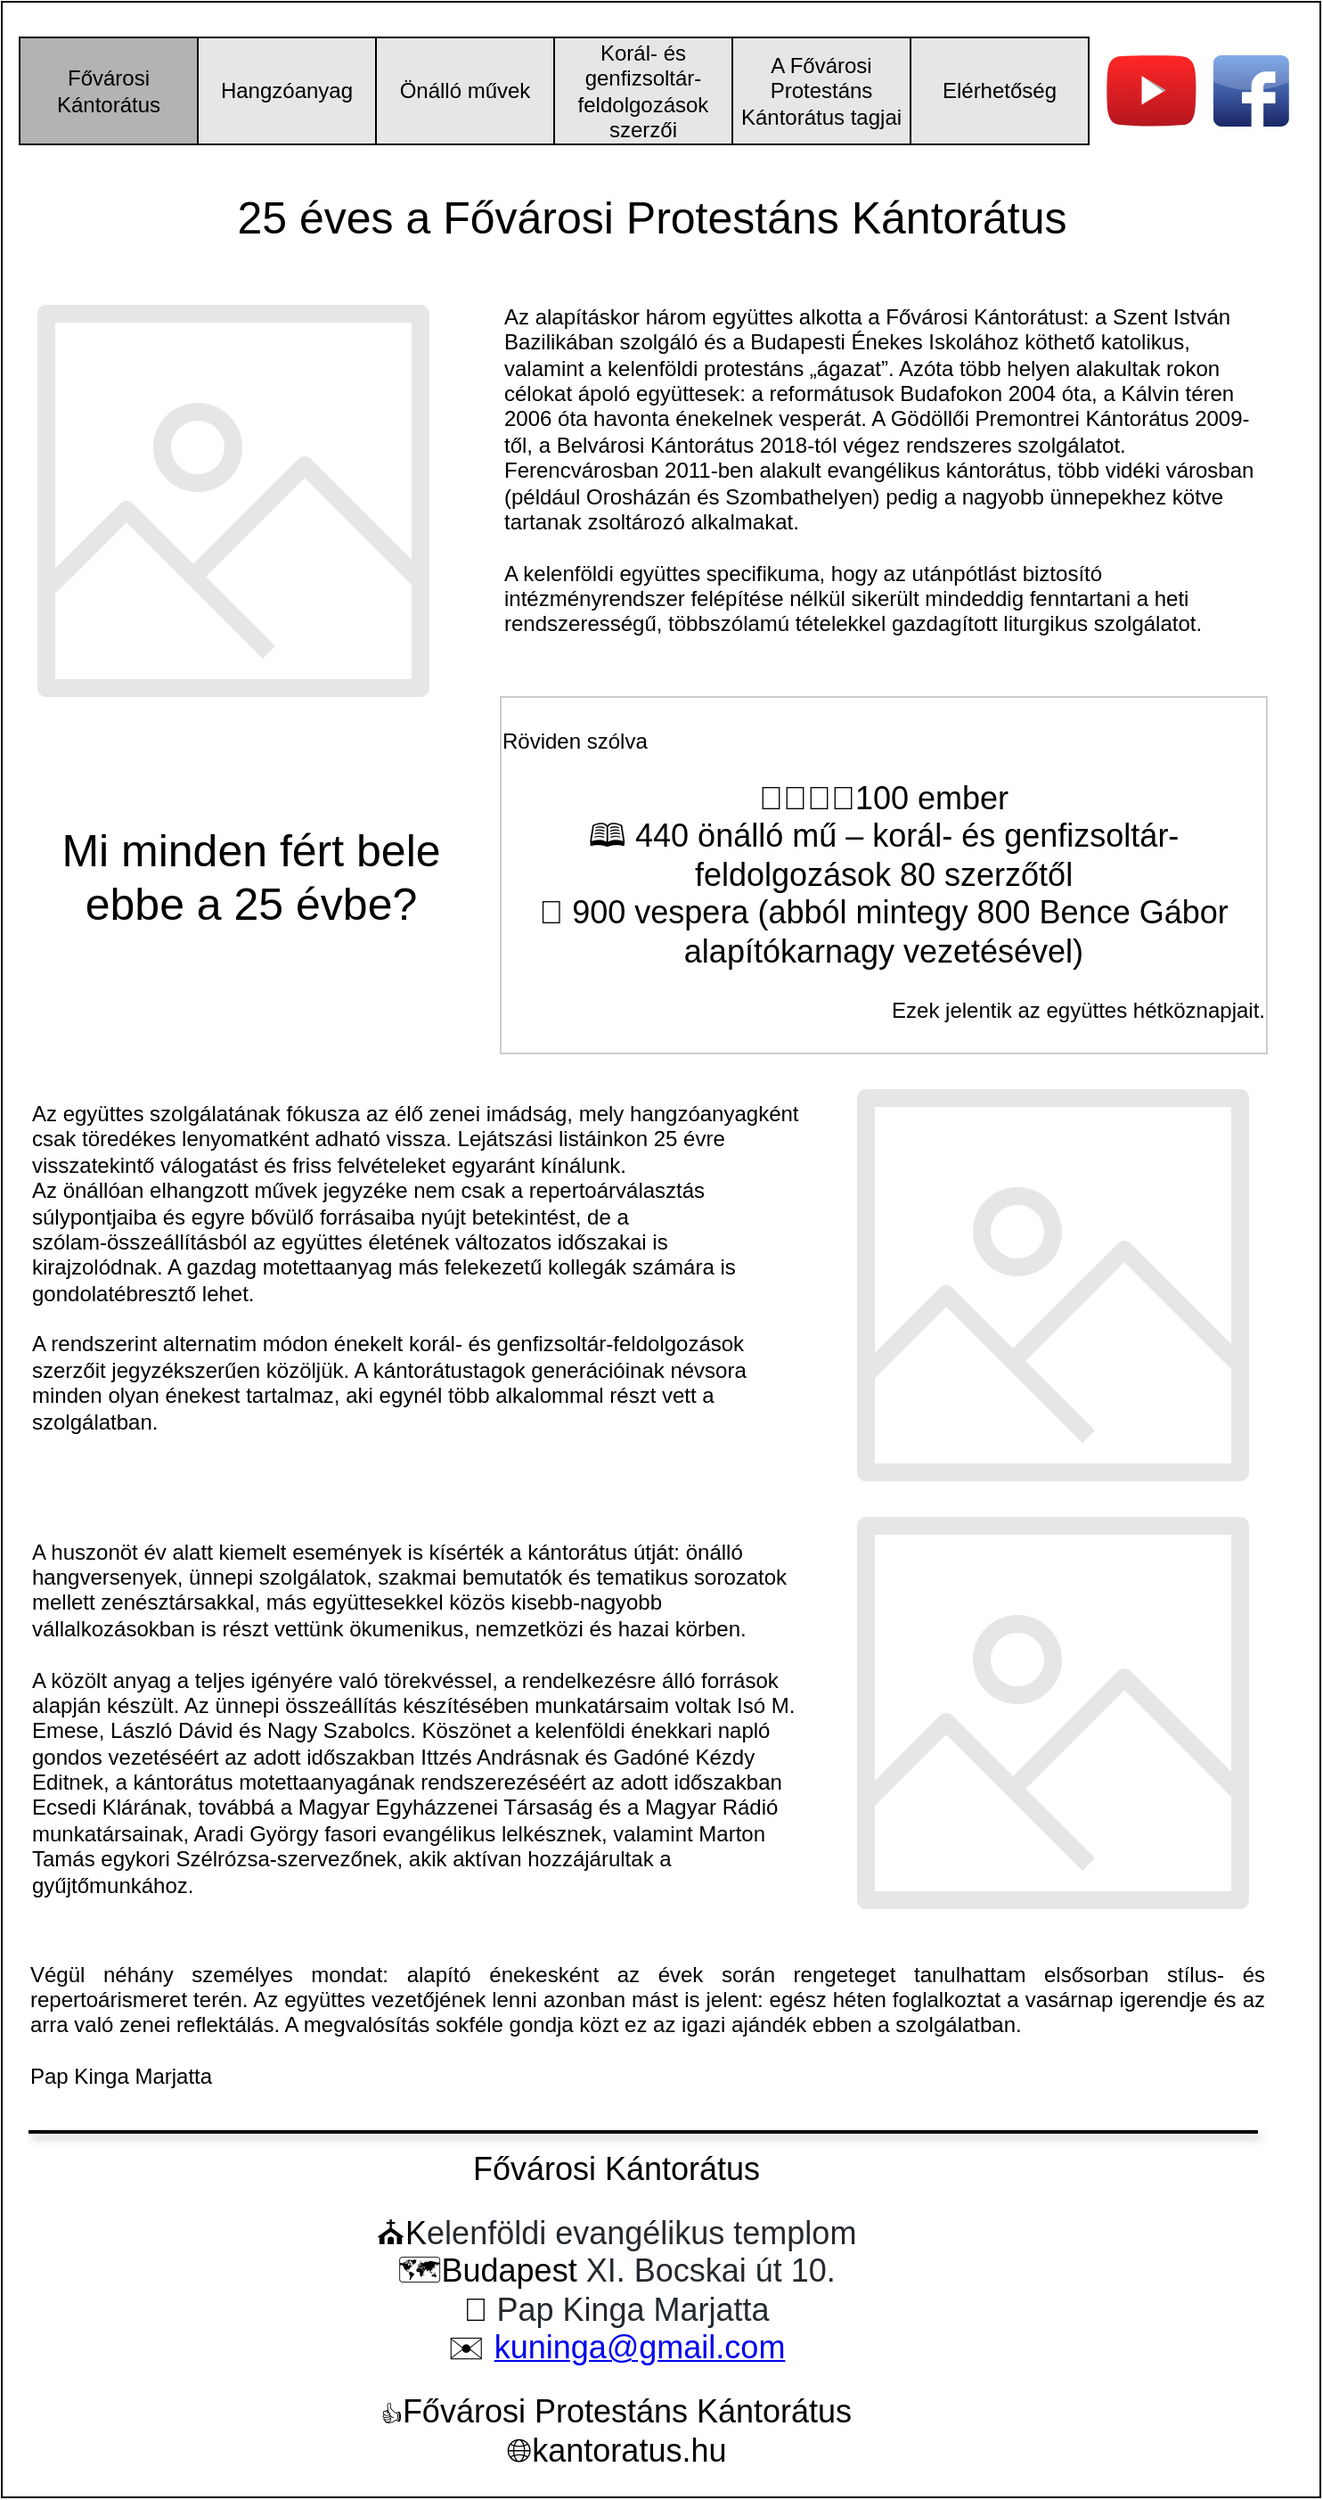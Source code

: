 <mxfile version="14.1.9" type="device" pages="3"><diagram id="WiugcPCAGQU4B9p6u1jb" name="Fooldal"><mxGraphModel dx="1422" dy="794" grid="1" gridSize="10" guides="1" tooltips="1" connect="1" arrows="1" fold="1" page="1" pageScale="1" pageWidth="850" pageHeight="1100" math="0" shadow="0"><root><mxCell id="0"/><mxCell id="1" parent="0"/><mxCell id="Yt6MQ_FlRz6DIcPa3FjS-25" value="" style="rounded=0;whiteSpace=wrap;html=1;fillColor=#FFFFFF;" parent="1" vertex="1"><mxGeometry x="100" y="10" width="740" height="1400" as="geometry"/></mxCell><mxCell id="Yt6MQ_FlRz6DIcPa3FjS-2" value="Fővárosi Kántorátus" style="rounded=0;whiteSpace=wrap;html=1;fillColor=#B3B3B3;" parent="1" vertex="1"><mxGeometry x="110" y="30" width="100" height="60" as="geometry"/></mxCell><mxCell id="Yt6MQ_FlRz6DIcPa3FjS-7" value="" style="dashed=0;outlineConnect=0;html=1;align=center;labelPosition=center;verticalLabelPosition=bottom;verticalAlign=top;shape=mxgraph.webicons.facebook;fillColor=#6294E4;gradientColor=#1A2665" parent="1" vertex="1"><mxGeometry x="780" y="40" width="42.4" height="40" as="geometry"/></mxCell><mxCell id="Yt6MQ_FlRz6DIcPa3FjS-8" value="" style="dashed=0;outlineConnect=0;html=1;align=center;labelPosition=center;verticalLabelPosition=bottom;verticalAlign=top;shape=mxgraph.weblogos.youtube_2;fillColor=#FF2626;gradientColor=#B5171F" parent="1" vertex="1"><mxGeometry x="720" y="40" width="50.4" height="40" as="geometry"/></mxCell><mxCell id="Yt6MQ_FlRz6DIcPa3FjS-9" value="A Fővárosi Protestáns Kántorátus tagjai" style="rounded=0;whiteSpace=wrap;html=1;fillColor=#E6E6E6;" parent="1" vertex="1"><mxGeometry x="510" y="30" width="100" height="60" as="geometry"/></mxCell><mxCell id="Yt6MQ_FlRz6DIcPa3FjS-10" value="Korál- és genfizsoltár-feldolgozások szerzői" style="rounded=0;whiteSpace=wrap;html=1;fillColor=#E6E6E6;" parent="1" vertex="1"><mxGeometry x="410" y="30" width="100" height="60" as="geometry"/></mxCell><mxCell id="Yt6MQ_FlRz6DIcPa3FjS-11" value="Önálló művek" style="rounded=0;whiteSpace=wrap;html=1;fillColor=#E6E6E6;" parent="1" vertex="1"><mxGeometry x="310" y="30" width="100" height="60" as="geometry"/></mxCell><mxCell id="Yt6MQ_FlRz6DIcPa3FjS-12" value="Hangzóanyag" style="rounded=0;whiteSpace=wrap;html=1;fillColor=#E6E6E6;" parent="1" vertex="1"><mxGeometry x="210" y="30" width="100" height="60" as="geometry"/></mxCell><mxCell id="Yt6MQ_FlRz6DIcPa3FjS-13" value="Elérhetőség" style="rounded=0;whiteSpace=wrap;html=1;fillColor=#E6E6E6;" parent="1" vertex="1"><mxGeometry x="610" y="30" width="100" height="60" as="geometry"/></mxCell><mxCell id="Yt6MQ_FlRz6DIcPa3FjS-16" value="" style="outlineConnect=0;fontColor=#232F3E;gradientColor=none;fillColor=#E6E6E6;strokeColor=none;dashed=0;verticalLabelPosition=bottom;verticalAlign=top;align=center;html=1;fontSize=12;fontStyle=0;aspect=fixed;pointerEvents=1;shape=mxgraph.aws4.container_registry_image;" parent="1" vertex="1"><mxGeometry x="120" y="180" width="220" height="220" as="geometry"/></mxCell><mxCell id="Yt6MQ_FlRz6DIcPa3FjS-18" value="&lt;div&gt;&lt;span&gt;Az alapításkor három együttes alkotta a Fővárosi Kántorátust: a Szent István Bazilikában szolgáló és a Budapesti Énekes Iskolához köthető katolikus, valamint a kelenföldi protestáns „ágazat”. Azóta több helyen alakultak rokon célokat ápoló együttesek: a reformátusok Budafokon 2004 óta, a Kálvin téren 2006 óta havonta énekelnek vesperát. A Gödöllői Premontrei Kántorátus 2009-től, a Belvárosi Kántorátus 2018-tól végez rendszeres szolgálatot. Ferencvárosban 2011-ben alakult evangélikus kántorátus, több vidéki városban (például Orosházán és Szombathelyen) pedig a nagyobb ünnepekhez kötve tartanak zsoltározó alkalmakat.&lt;/span&gt;&lt;br&gt;&lt;/div&gt;&lt;div&gt;&lt;span&gt;&lt;br&gt;&lt;/span&gt;&lt;/div&gt;&lt;div&gt;A kelenföldi együttes specifikuma, hogy az utánpótlást biztosító intézményrendszer felépítése nélkül sikerült mindeddig fenntartani a heti rendszerességű, többszólamú tételekkel gazdagított liturgikus szolgálatot.&lt;/div&gt;&lt;div&gt;&lt;br&gt;&lt;/div&gt;" style="rounded=0;whiteSpace=wrap;html=1;fillColor=#FFFFFF;align=left;strokeColor=none;" parent="1" vertex="1"><mxGeometry x="380" y="170" width="430" height="220" as="geometry"/></mxCell><mxCell id="Yt6MQ_FlRz6DIcPa3FjS-21" value="&lt;span&gt;&lt;font style=&quot;font-size: 25px&quot;&gt;25 éves a Fővárosi Protestáns Kántorátus&lt;/font&gt;&lt;/span&gt;" style="rounded=0;whiteSpace=wrap;html=1;dashed=1;dashPattern=1 1;strokeColor=none;" parent="1" vertex="1"><mxGeometry x="120" y="100" width="690" height="60" as="geometry"/></mxCell><mxCell id="Yt6MQ_FlRz6DIcPa3FjS-31" value="&lt;font&gt;&lt;span style=&quot;font-size: 18px&quot;&gt;Fővárosi Kántorátus&lt;/span&gt;&lt;br&gt;&lt;br&gt;&lt;font&gt;&lt;span style=&quot;font-size: 18px&quot;&gt;⛪K&lt;/span&gt;&lt;span style=&quot;font-size: 18px ; color: rgb(36 , 41 , 46) ; background-color: rgb(255 , 255 , 255)&quot;&gt;elenföldi evangélikus templom&lt;br&gt;&lt;/span&gt;&lt;span style=&quot;font-size: 18px&quot;&gt;🗺️Budapest&amp;nbsp;&lt;/span&gt;&lt;span style=&quot;font-size: 18px ; color: rgb(36 , 41 , 46) ; background-color: rgb(255 , 255 , 255)&quot;&gt;XI. Bocskai út 10.&lt;br&gt;&lt;/span&gt;&lt;span style=&quot;font-size: 18px&quot;&gt;🙍&amp;nbsp;&lt;/span&gt;&lt;span style=&quot;font-size: 18px ; color: rgb(36 , 41 , 46) ; background-color: rgb(255 , 255 , 255)&quot;&gt;Pap Kinga Marjatta&lt;/span&gt;&lt;br&gt;&lt;span style=&quot;font-size: 18px&quot;&gt;✉️&amp;nbsp;&lt;/span&gt;&lt;a href=&quot;mailto:kuninga@gmail.com&quot; style=&quot;font-size: 18px ; box-sizing: border-box ; background-color: rgb(255 , 255 , 255)&quot;&gt;kuninga@gmail.com&lt;/a&gt;&lt;br&gt;&lt;br&gt;👍&lt;font style=&quot;font-size: 18px&quot;&gt;Fővárosi Protestáns Kántorátus&lt;/font&gt;&lt;br&gt;&lt;span style=&quot;font-size: 18px&quot;&gt;🌐kantoratus.hu&lt;/span&gt;&lt;/font&gt;&lt;/font&gt;" style="text;html=1;strokeColor=none;fillColor=none;align=center;verticalAlign=middle;whiteSpace=wrap;rounded=0;" parent="1" vertex="1"><mxGeometry x="280" y="1210" width="330" height="190" as="geometry"/></mxCell><mxCell id="Omi3jrO5XiWUsiOvRxjc-2" value="" style="line;strokeWidth=2;html=1;shadow=1;fillColor=#FFFFFF;align=center;" parent="1" vertex="1"><mxGeometry x="115" y="1200" width="690" height="10" as="geometry"/></mxCell><mxCell id="yy8pKaHo460E3qseYfNu-2" value="&lt;div&gt;&lt;span&gt;A huszonöt év alatt kiemelt események is kísérték a kántorátus útját: önálló hangversenyek, ünnepi szolgálatok, szakmai bemutatók és tematikus sorozatok mellett zenésztársakkal, más együttesekkel közös kisebb-nagyobb vállalkozásokban is részt vettünk ökumenikus, nemzetközi és hazai körben.&lt;/span&gt;&lt;br&gt;&lt;/div&gt;&lt;div&gt;&lt;br&gt;&lt;/div&gt;&lt;div&gt;A közölt anyag a teljes igényére való törekvéssel, a rendelkezésre álló források alapján készült. Az ünnepi összeállítás készítésében munkatársaim voltak Isó M. Emese, László Dávid és Nagy Szabolcs. Köszönet a kelenföldi énekkari napló gondos vezetéséért az adott időszakban Ittzés Andrásnak és Gadóné Kézdy Editnek, a kántorátus motettaanyagának rendszerezéséért az adott időszakban Ecsedi Klárának, továbbá a Magyar Egyházzenei Társaság és a Magyar Rádió munkatársainak, Aradi György fasori evangélikus lelkésznek, valamint Marton Tamás egykori Szélrózsa-szervezőnek, akik aktívan hozzájárultak a gyűjtőmunkához.&lt;/div&gt;&lt;div&gt;&lt;br&gt;&lt;/div&gt;" style="rounded=0;whiteSpace=wrap;html=1;fillColor=#FFFFFF;strokeColor=none;align=left;" vertex="1" parent="1"><mxGeometry x="115" y="860" width="435" height="240" as="geometry"/></mxCell><mxCell id="yy8pKaHo460E3qseYfNu-4" value="&lt;div&gt;&lt;br&gt;&lt;/div&gt;&lt;div style=&quot;text-align: left&quot;&gt;&lt;span&gt;Röviden szólva&lt;/span&gt;&lt;/div&gt;&lt;div&gt;&lt;br&gt;&lt;/div&gt;&lt;div style=&quot;font-size: 18px&quot;&gt;&lt;span style=&quot;font-size: 18px&quot;&gt;👩‍👩‍👦‍👦&lt;/span&gt;&lt;font style=&quot;font-size: 18px&quot;&gt;1&lt;/font&gt;&lt;font style=&quot;font-size: 18px&quot;&gt;00 ember&lt;/font&gt;&lt;/div&gt;&lt;div style=&quot;font-size: 18px&quot;&gt;&lt;font style=&quot;font-size: 18px&quot;&gt;🕮 440 önálló mű – korál- és genfizsoltár-feldolgozások 80 szerzőtől&lt;/font&gt;&lt;/div&gt;&lt;div style=&quot;font-size: 18px&quot;&gt;&lt;font style=&quot;font-size: 18px&quot;&gt;🌙 900 vespera (abból mintegy 800 Bence Gábor alapítókarnagy vezetésével)&lt;/font&gt;&lt;/div&gt;&lt;div&gt;&lt;br&gt;&lt;/div&gt;&lt;div style=&quot;text-align: right&quot;&gt;Ezek jelentik az együttes hétköznapjait.&lt;/div&gt;&lt;div&gt;&lt;br&gt;&lt;/div&gt;" style="rounded=0;whiteSpace=wrap;html=1;fillColor=#FFFFFF;align=center;strokeColor=#CCCCCC;" vertex="1" parent="1"><mxGeometry x="380" y="400" width="430" height="200" as="geometry"/></mxCell><mxCell id="yy8pKaHo460E3qseYfNu-5" value="&lt;div&gt;&lt;span&gt;Az együttes szolgálatának fókusza az élő zenei imádság, mely hangzóanyagként csak töredékes lenyomatként adható vissza. Lejátszási listáinkon 25 évre visszatekintő válogatást és friss felvételeket egyaránt kínálunk.&lt;/span&gt;&lt;br&gt;&lt;/div&gt;&lt;div&gt;Az önállóan elhangzott művek jegyzéke nem csak a repertoárválasztás súlypontjaiba és egyre bővülő forrásaiba nyújt betekintést, de a szólam-összeállításból az együttes életének változatos időszakai is kirajzolódnak. A gazdag motettaanyag más felekezetű kollegák számára is gondolatébresztő lehet.&lt;/div&gt;&lt;div&gt;&lt;br&gt;&lt;/div&gt;&lt;div&gt;A rendszerint alternatim módon énekelt korál- és genfizsoltár-feldolgozások szerzőit jegyzékszerűen közöljük. A kántorátustagok generációinak névsora minden olyan énekest tartalmaz, aki egynél több alkalommal részt vett a szolgálatban.&lt;/div&gt;" style="rounded=0;whiteSpace=wrap;html=1;fillColor=#FFFFFF;align=left;strokeColor=none;" vertex="1" parent="1"><mxGeometry x="115" y="620" width="435" height="200" as="geometry"/></mxCell><mxCell id="yy8pKaHo460E3qseYfNu-8" value="&lt;div style=&quot;text-align: justify&quot;&gt;&lt;br&gt;&lt;/div&gt;&lt;div&gt;&lt;div style=&quot;text-align: justify&quot;&gt;Végül néhány személyes mondat: alapító énekesként az évek során rengeteget tanulhattam elsősorban stílus- és repertoárismeret terén. Az együttes vezetőjének lenni azonban mást is jelent: egész héten foglalkoztat a vasárnap igerendje és az arra való zenei reflektálás. A megvalósítás sokféle gondja közt ez az igazi ajándék ebben a szolgálatban.&lt;/div&gt;&lt;div style=&quot;text-align: justify&quot;&gt;&lt;br&gt;&lt;/div&gt;&lt;div style=&quot;text-align: justify&quot;&gt;Pap Kinga Marjatta&lt;/div&gt;&lt;/div&gt;&lt;div style=&quot;text-align: justify&quot;&gt; &lt;br&gt;&lt;/div&gt;" style="rounded=0;whiteSpace=wrap;html=1;fillColor=#FFFFFF;strokeColor=none;" vertex="1" parent="1"><mxGeometry x="115" y="1100" width="695" height="90" as="geometry"/></mxCell><mxCell id="yy8pKaHo460E3qseYfNu-10" value="&lt;font style=&quot;font-size: 25px&quot;&gt;Mi minden fért bele ebbe a 25 évbe?&lt;/font&gt;" style="rounded=0;whiteSpace=wrap;html=1;fillColor=#FFFFFF;strokeColor=none;" vertex="1" parent="1"><mxGeometry x="120" y="400" width="240" height="200" as="geometry"/></mxCell><mxCell id="yy8pKaHo460E3qseYfNu-11" value="" style="outlineConnect=0;fontColor=#232F3E;gradientColor=none;fillColor=#E6E6E6;strokeColor=none;dashed=0;verticalLabelPosition=bottom;verticalAlign=top;align=center;html=1;fontSize=12;fontStyle=0;aspect=fixed;pointerEvents=1;shape=mxgraph.aws4.container_registry_image;" vertex="1" parent="1"><mxGeometry x="580" y="620" width="220" height="220" as="geometry"/></mxCell><mxCell id="yy8pKaHo460E3qseYfNu-12" value="" style="outlineConnect=0;fontColor=#232F3E;gradientColor=none;fillColor=#E6E6E6;strokeColor=none;dashed=0;verticalLabelPosition=bottom;verticalAlign=top;align=center;html=1;fontSize=12;fontStyle=0;aspect=fixed;pointerEvents=1;shape=mxgraph.aws4.container_registry_image;" vertex="1" parent="1"><mxGeometry x="580" y="860" width="220" height="220" as="geometry"/></mxCell></root></mxGraphModel></diagram><diagram id="fq6uY7CXrZwvVFXVOMCz" name="Hangzoanyag"><mxGraphModel dx="1422" dy="794" grid="1" gridSize="10" guides="1" tooltips="1" connect="1" arrows="1" fold="1" page="1" pageScale="1" pageWidth="850" pageHeight="1100" math="0" shadow="0"><root><mxCell id="xvEvwI_ULMfjJTBwGBH6-0"/><mxCell id="xvEvwI_ULMfjJTBwGBH6-1" parent="xvEvwI_ULMfjJTBwGBH6-0"/><mxCell id="cy-GrBejx8QTwm3ZYUlm-16" value="" style="rounded=0;whiteSpace=wrap;html=1;fillColor=#FFFFFF;align=left;" parent="xvEvwI_ULMfjJTBwGBH6-1" vertex="1"><mxGeometry x="100" y="10" width="740" height="1150" as="geometry"/></mxCell><mxCell id="PRYFO8o4MXXcisKHHb4y-0" value="Fővárosi Kántorátus" style="rounded=0;whiteSpace=wrap;html=1;fillColor=#E6E6E6;align=center;" parent="xvEvwI_ULMfjJTBwGBH6-1" vertex="1"><mxGeometry x="110" y="30" width="100" height="60" as="geometry"/></mxCell><mxCell id="PRYFO8o4MXXcisKHHb4y-6" value="Hangzóanyag" style="rounded=0;whiteSpace=wrap;html=1;fillColor=#B3B3B3;align=center;" parent="xvEvwI_ULMfjJTBwGBH6-1" vertex="1"><mxGeometry x="210" y="30" width="100" height="60" as="geometry"/></mxCell><mxCell id="cy-GrBejx8QTwm3ZYUlm-18" value="" style="dashed=0;outlineConnect=0;html=1;align=left;labelPosition=center;verticalLabelPosition=bottom;verticalAlign=top;shape=mxgraph.webicons.facebook;fillColor=#6294E4;gradientColor=#1A2665" parent="xvEvwI_ULMfjJTBwGBH6-1" vertex="1"><mxGeometry x="780" y="40" width="42.4" height="40" as="geometry"/></mxCell><mxCell id="cy-GrBejx8QTwm3ZYUlm-19" value="" style="dashed=0;outlineConnect=0;html=1;align=left;labelPosition=center;verticalLabelPosition=bottom;verticalAlign=top;shape=mxgraph.weblogos.youtube_2;fillColor=#FF2626;gradientColor=#B5171F" parent="xvEvwI_ULMfjJTBwGBH6-1" vertex="1"><mxGeometry x="720" y="40" width="50.4" height="40" as="geometry"/></mxCell><mxCell id="cy-GrBejx8QTwm3ZYUlm-20" value="A Fővárosi Protestáns Kántorátus tagjai" style="rounded=0;whiteSpace=wrap;html=1;fillColor=#E6E6E6;align=center;" parent="xvEvwI_ULMfjJTBwGBH6-1" vertex="1"><mxGeometry x="510" y="30" width="100" height="60" as="geometry"/></mxCell><mxCell id="cy-GrBejx8QTwm3ZYUlm-21" value="Korál- és genfizsoltár-feldolgozások szerzői" style="rounded=0;whiteSpace=wrap;html=1;fillColor=#E6E6E6;align=center;" parent="xvEvwI_ULMfjJTBwGBH6-1" vertex="1"><mxGeometry x="410" y="30" width="100" height="60" as="geometry"/></mxCell><mxCell id="cy-GrBejx8QTwm3ZYUlm-22" value="Önálló művek" style="rounded=0;whiteSpace=wrap;html=1;fillColor=#E6E6E6;align=center;" parent="xvEvwI_ULMfjJTBwGBH6-1" vertex="1"><mxGeometry x="310" y="30" width="100" height="60" as="geometry"/></mxCell><mxCell id="cy-GrBejx8QTwm3ZYUlm-24" value="Elérhetőség" style="rounded=0;whiteSpace=wrap;html=1;fillColor=#E6E6E6;align=center;" parent="xvEvwI_ULMfjJTBwGBH6-1" vertex="1"><mxGeometry x="610" y="30" width="100" height="60" as="geometry"/></mxCell><mxCell id="cy-GrBejx8QTwm3ZYUlm-28" value="&lt;span style=&quot;color: rgb(36 , 41 , 46) ; background-color: rgb(255 , 255 , 255)&quot;&gt;&lt;font style=&quot;font-size: 25px&quot;&gt;A 25 év során elhangzott zenei anyag szerény lenyomataként két lejátszási listát ajánlunk figyelmükbe.&lt;/font&gt;&lt;/span&gt;" style="rounded=0;whiteSpace=wrap;html=1;fillColor=#FFFFFF;align=center;" parent="xvEvwI_ULMfjJTBwGBH6-1" vertex="1"><mxGeometry x="110" y="100" width="710" height="80" as="geometry"/></mxCell><mxCell id="cy-GrBejx8QTwm3ZYUlm-31" value="&lt;font&gt;&lt;span style=&quot;font-size: 18px&quot;&gt;Fővárosi Kántorátus&lt;/span&gt;&lt;br&gt;&lt;br&gt;&lt;font&gt;&lt;span style=&quot;font-size: 18px&quot;&gt;⛪K&lt;/span&gt;&lt;span style=&quot;font-size: 18px ; color: rgb(36 , 41 , 46) ; background-color: rgb(255 , 255 , 255)&quot;&gt;elenföldi evangélikus templom&lt;br&gt;&lt;/span&gt;&lt;span style=&quot;font-size: 18px&quot;&gt;🗺️Budapest&amp;nbsp;&lt;/span&gt;&lt;span style=&quot;font-size: 18px ; color: rgb(36 , 41 , 46) ; background-color: rgb(255 , 255 , 255)&quot;&gt;XI. Bocskai út 10.&lt;br&gt;&lt;/span&gt;&lt;span style=&quot;font-size: 18px&quot;&gt;🙍&amp;nbsp;&lt;/span&gt;&lt;span style=&quot;font-size: 18px ; color: rgb(36 , 41 , 46) ; background-color: rgb(255 , 255 , 255)&quot;&gt;Pap Kinga Marjatta&lt;/span&gt;&lt;br&gt;&lt;span style=&quot;font-size: 18px&quot;&gt;✉️&amp;nbsp;&lt;/span&gt;&lt;a href=&quot;mailto:kuninga@gmail.com&quot; style=&quot;font-size: 18px ; box-sizing: border-box ; background-color: rgb(255 , 255 , 255)&quot;&gt;kuninga@gmail.com&lt;/a&gt;&lt;br&gt;&lt;br&gt;👍&lt;font style=&quot;font-size: 18px&quot;&gt;Fővárosi Protestáns Kántorátus&lt;/font&gt;&lt;br&gt;&lt;span style=&quot;font-size: 18px&quot;&gt;🌐kantoratus.hu&lt;/span&gt;&lt;/font&gt;&lt;/font&gt;" style="text;html=1;strokeColor=none;fillColor=none;align=center;verticalAlign=middle;whiteSpace=wrap;rounded=0;" parent="xvEvwI_ULMfjJTBwGBH6-1" vertex="1"><mxGeometry x="295" y="960" width="330" height="190" as="geometry"/></mxCell><mxCell id="V-OyheDHdK1fLnuLbo9a-1" value="" style="shape=image;html=1;verticalAlign=top;verticalLabelPosition=bottom;labelBackgroundColor=#ffffff;imageAspect=0;aspect=fixed;image=https://cdn0.iconfinder.com/data/icons/social-flat-rounded-rects/512/youtube_v2-128.png;shadow=1;fillColor=#E6E6E6;align=center;" parent="xvEvwI_ULMfjJTBwGBH6-1" vertex="1"><mxGeometry x="125" y="200" width="220" height="220" as="geometry"/></mxCell><mxCell id="V-OyheDHdK1fLnuLbo9a-3" value="" style="shape=image;html=1;verticalAlign=top;verticalLabelPosition=bottom;labelBackgroundColor=#ffffff;imageAspect=0;aspect=fixed;image=https://cdn0.iconfinder.com/data/icons/social-flat-rounded-rects/512/youtube_v2-128.png;shadow=1;fillColor=#E6E6E6;align=center;" parent="xvEvwI_ULMfjJTBwGBH6-1" vertex="1"><mxGeometry x="125" y="450" width="220" height="220" as="geometry"/></mxCell><mxCell id="V-OyheDHdK1fLnuLbo9a-4" value="&lt;div&gt;&lt;font size=&quot;1&quot;&gt;&lt;b style=&quot;font-size: 18px&quot;&gt;Kántorátus nőikar 2020&amp;nbsp;&lt;/b&gt;&lt;/font&gt;&lt;/div&gt;" style="rounded=0;whiteSpace=wrap;html=1;shadow=1;fillColor=#FFFFFF;align=left;verticalAlign=bottom;" parent="xvEvwI_ULMfjJTBwGBH6-1" vertex="1"><mxGeometry x="365" y="455" width="460" height="80" as="geometry"/></mxCell><mxCell id="V-OyheDHdK1fLnuLbo9a-5" value="&lt;span&gt;A Mendelssohntól időben előrehaladva kortárs észt, finn, japán feldolgozásokat valamint magyar szerzőket felvonultató tételsor az advent–karácsony–vízkereszti ünnepkör anyagából válogat. A felvétel 2020. november 14-én készült.&lt;/span&gt;" style="rounded=0;whiteSpace=wrap;html=1;shadow=1;fillColor=#FFFFFF;align=center;" parent="xvEvwI_ULMfjJTBwGBH6-1" vertex="1"><mxGeometry x="365" y="535" width="460" height="130" as="geometry"/></mxCell><mxCell id="V-OyheDHdK1fLnuLbo9a-6" value="&lt;div&gt;&lt;font size=&quot;1&quot;&gt;&lt;b style=&quot;font-size: 18px&quot;&gt;Kántorátus25&lt;/b&gt;&lt;/font&gt;&lt;/div&gt;" style="rounded=0;whiteSpace=wrap;html=1;shadow=1;fillColor=#FFFFFF;align=left;verticalAlign=bottom;" parent="xvEvwI_ULMfjJTBwGBH6-1" vertex="1"><mxGeometry x="365" y="205" width="460" height="80" as="geometry"/></mxCell><mxCell id="V-OyheDHdK1fLnuLbo9a-7" value="Az 1996-tól 2020-ig ívelő válogatásban található teljes vespera éppúgy, mint magyarázatos koncert, ősbemutató vagy kalózfelvétel. A zenei felvételek sorát néhány korabeli interjú teszi változatossá. A felvételek nem hangnemi vagy egyházi év szerinti logikai sorban, hanem időrendben követik egymást. A különböző archív forrásokból származó felvételek technikai adottságai eltérőek." style="rounded=0;whiteSpace=wrap;html=1;shadow=1;fillColor=#FFFFFF;align=center;" parent="xvEvwI_ULMfjJTBwGBH6-1" vertex="1"><mxGeometry x="365" y="285" width="460" height="130" as="geometry"/></mxCell><mxCell id="AmcCNPYU6cNJn6D0_9ff-0" value="" style="line;strokeWidth=2;html=1;shadow=1;fillColor=#FFFFFF;align=center;fontColor=#CCCCCC;" parent="xvEvwI_ULMfjJTBwGBH6-1" vertex="1"><mxGeometry x="130" y="940" width="690" height="10" as="geometry"/></mxCell></root></mxGraphModel></diagram><diagram id="NUcKAeqzGbtlQfM7VKnQ" name="Onallo muvek"><mxGraphModel dx="1422" dy="794" grid="1" gridSize="10" guides="1" tooltips="1" connect="1" arrows="1" fold="1" page="1" pageScale="1" pageWidth="850" pageHeight="1100" math="0" shadow="0"><root><mxCell id="mico2dsvfFmaivxOmozw-0"/><mxCell id="mico2dsvfFmaivxOmozw-1" parent="mico2dsvfFmaivxOmozw-0"/><mxCell id="1JzB-43nDpmXsal5jXIO-0" value="" style="rounded=0;whiteSpace=wrap;html=1;fillColor=#FFFFFF;align=left;" vertex="1" parent="mico2dsvfFmaivxOmozw-1"><mxGeometry x="100" y="20" width="740" height="1700" as="geometry"/></mxCell><mxCell id="KvXeGtoYt-WMLtcWcuy2-0" value="Fővárosi Kántorátus" style="rounded=0;whiteSpace=wrap;html=1;fillColor=#E6E6E6;align=center;" vertex="1" parent="mico2dsvfFmaivxOmozw-1"><mxGeometry x="110" y="40" width="100" height="60" as="geometry"/></mxCell><mxCell id="KvXeGtoYt-WMLtcWcuy2-1" value="Hangzóanyag" style="rounded=0;whiteSpace=wrap;html=1;align=center;fillColor=#E6E6E6;" vertex="1" parent="mico2dsvfFmaivxOmozw-1"><mxGeometry x="210" y="40" width="100" height="60" as="geometry"/></mxCell><mxCell id="KvXeGtoYt-WMLtcWcuy2-2" value="" style="dashed=0;outlineConnect=0;html=1;align=left;labelPosition=center;verticalLabelPosition=bottom;verticalAlign=top;shape=mxgraph.webicons.facebook;fillColor=#6294E4;gradientColor=#1A2665" vertex="1" parent="mico2dsvfFmaivxOmozw-1"><mxGeometry x="780" y="50" width="42.4" height="40" as="geometry"/></mxCell><mxCell id="KvXeGtoYt-WMLtcWcuy2-3" value="" style="dashed=0;outlineConnect=0;html=1;align=left;labelPosition=center;verticalLabelPosition=bottom;verticalAlign=top;shape=mxgraph.weblogos.youtube_2;fillColor=#FF2626;gradientColor=#B5171F" vertex="1" parent="mico2dsvfFmaivxOmozw-1"><mxGeometry x="720" y="50" width="50.4" height="40" as="geometry"/></mxCell><mxCell id="KvXeGtoYt-WMLtcWcuy2-4" value="A Fővárosi Protestáns Kántorátus tagjai" style="rounded=0;whiteSpace=wrap;html=1;fillColor=#E6E6E6;align=center;" vertex="1" parent="mico2dsvfFmaivxOmozw-1"><mxGeometry x="510" y="40" width="100" height="60" as="geometry"/></mxCell><mxCell id="KvXeGtoYt-WMLtcWcuy2-5" value="Korál- és genfizsoltár-feldolgozások szerzői" style="rounded=0;whiteSpace=wrap;html=1;fillColor=#E6E6E6;align=center;" vertex="1" parent="mico2dsvfFmaivxOmozw-1"><mxGeometry x="410" y="40" width="100" height="60" as="geometry"/></mxCell><mxCell id="KvXeGtoYt-WMLtcWcuy2-6" value="Önálló művek" style="rounded=0;whiteSpace=wrap;html=1;align=center;fillColor=#B3B3B3;" vertex="1" parent="mico2dsvfFmaivxOmozw-1"><mxGeometry x="310" y="40" width="100" height="60" as="geometry"/></mxCell><mxCell id="KvXeGtoYt-WMLtcWcuy2-7" value="Elérhetőség" style="rounded=0;whiteSpace=wrap;html=1;fillColor=#E6E6E6;align=center;" vertex="1" parent="mico2dsvfFmaivxOmozw-1"><mxGeometry x="610" y="40" width="100" height="60" as="geometry"/></mxCell><mxCell id="KvXeGtoYt-WMLtcWcuy2-8" value="&lt;span style=&quot;color: rgb(36, 41, 46); font-size: 16px; font-style: normal; font-weight: 400; letter-spacing: normal; text-indent: 0px; text-transform: none; word-spacing: 0px; background-color: rgb(255, 255, 255); display: inline; float: none;&quot;&gt;A kelenföldi vesperáknak kezdettől minden alkalommal szerves részét képezi egy igényes motetta – mely a kezdeti elképzelések szerint az egyházi év megfelelő időszakában változatlanul ismétlődött. Az igeolvasás után gyakran szerepeltek evangéliumi motetták, 2007 adventjétől alkalmanként, 2009 őszétől pedig rendszeresen a „bevonuló ének” helyén is elhangzik egy további önálló kórusmű. Az önállóan elhangzott művek jegyzéke nem csak a repertoárválasztás súlypontjaiba és egyre bővülő forrásaiba nyújt betekintést, de a szólam-összeállításból az együttes életének változatos időszakai is kirajzolódnak.&lt;/span&gt;" style="text;whiteSpace=wrap;html=1;" vertex="1" parent="mico2dsvfFmaivxOmozw-1"><mxGeometry x="110" y="120" width="710" height="150" as="geometry"/></mxCell><mxCell id="C_hjiwcTRdL48HnZXWBM-2" value="&lt;div&gt;&lt;ul style=&quot;font-size: 13px&quot;&gt;&lt;li style=&quot;text-align: left&quot;&gt;&lt;font style=&quot;font-size: 13px&quot;&gt;„Ó, kicsinyke Betlehem, városok közt legnagyobb” – középkori kanció 2sz.&lt;/font&gt;&lt;/li&gt;&lt;/ul&gt;&lt;div style=&quot;font-size: 13px ; text-align: left&quot;&gt;A&lt;/div&gt;&lt;ul style=&quot;font-size: 13px&quot;&gt;&lt;li style=&quot;text-align: left&quot;&gt;&lt;font style=&quot;font-size: 13px&quot;&gt;Aichinger, Gregor (1565–1628): Merre van Ábel? SAB&lt;/font&gt;&lt;/li&gt;&lt;li style=&quot;text-align: left&quot;&gt;&lt;font style=&quot;font-size: 13px&quot;&gt;Anerio, Felice (1560–1614): Christus factus est SATB&lt;/font&gt;&lt;/li&gt;&lt;li style=&quot;text-align: left&quot;&gt;&lt;font style=&quot;font-size: 13px&quot;&gt;Árokháty Béla (1890–1942): Szívemet hozzád emelem – 25. genfi zsoltár SSA&lt;/font&gt;&lt;/li&gt;&lt;/ul&gt;&lt;div style=&quot;font-size: 13px ; text-align: left&quot;&gt;B&lt;/div&gt;&lt;ul&gt;&lt;li style=&quot;font-size: 13px ; text-align: left&quot;&gt;&lt;font style=&quot;font-size: 13px&quot;&gt;Bach, Johann Sebastian (1685–1750): A menny Urának tisztelet SATB&lt;/font&gt;&lt;/li&gt;&lt;li style=&quot;font-size: 13px ; text-align: left&quot;&gt;&lt;font style=&quot;font-size: 13px&quot;&gt;Bach, Johann Sebastian (1685–1750): Bleib bei uns BWV 6 kantáta 1. tétel SATB&lt;/font&gt;&lt;/li&gt;&lt;li style=&quot;font-size: 13px ; text-align: left&quot;&gt;&lt;font style=&quot;font-size: 13px&quot;&gt;Bach, Johann Sebastian (1685–1750): Ein feste Burg ist unser Gott BWV 80 kantáta 5. és 8. tétel SATB&lt;/font&gt;&lt;/li&gt;&lt;li style=&quot;font-size: 13px ; text-align: left&quot;&gt;&lt;font style=&quot;font-size: 13px&quot;&gt;Bach, Johann Sebastian (1685–1750): Heilig, heilig, heilig SATB&lt;/font&gt;&lt;/li&gt;&lt;li style=&quot;font-size: 13px ; text-align: left&quot;&gt;&lt;font style=&quot;font-size: 13px&quot;&gt;Bach, Johann Sebastian (1685–1750): Herr Christ, der ein'ge Gottessohn BWV 96 kantáta&lt;/font&gt;&lt;/li&gt;&lt;li style=&quot;font-size: 13px ; text-align: left&quot;&gt;&lt;font style=&quot;font-size: 13px&quot;&gt;Bach, Johann Sebastian (1685–1750): Höchsterwünschtes Freudenfest BWV 194 kantáta&lt;/font&gt;&lt;/li&gt;&lt;li style=&quot;font-size: 13px ; text-align: left&quot;&gt;&lt;font style=&quot;font-size: 13px&quot;&gt;Bach, Johann Sebastian (1685–1750): Ich, elender Mensch BWV 48 kantáta&lt;/font&gt;&lt;/li&gt;&lt;li style=&quot;font-size: 13px ; text-align: left&quot;&gt;&lt;font style=&quot;font-size: 13px&quot;&gt;Bach, Johann Sebastian (1685–1750): Jesu, meine Freude SSATB&lt;/font&gt;&lt;/li&gt;&lt;li style=&quot;font-size: 13px ; text-align: left&quot;&gt;&lt;font style=&quot;font-size: 13px&quot;&gt;Bach, Johann Sebastian (1685–1750): Készülj, lelkem, Jézusodhoz SATB&lt;/font&gt;&lt;/li&gt;&lt;li style=&quot;font-size: 13px ; text-align: left&quot;&gt;&lt;font style=&quot;font-size: 13px&quot;&gt;Bach, Johann Sebastian (1685–1750): Ki dolgát mind az Úrra hagyja SATB&lt;/font&gt;&lt;/li&gt;&lt;li style=&quot;font-size: 13px ; text-align: left&quot;&gt;&lt;font style=&quot;font-size: 13px&quot;&gt;Bach, Johann Sebastian (1685–1750): Krisztus, ártatlan Bárány SATB&lt;/font&gt;&lt;/li&gt;&lt;li style=&quot;font-size: 13px ; text-align: left&quot;&gt;&lt;font style=&quot;font-size: 13px&quot;&gt;Bach, Johann Sebastian (1685–1750): Kyrie, Gott Vater in Ewigkeit SATB&lt;/font&gt;&lt;/li&gt;&lt;li style=&quot;font-size: 13px ; text-align: left&quot;&gt;&lt;font style=&quot;font-size: 13px&quot;&gt;Bach, Johann Sebastian (1685–1750): Lobet den Herrn, alle Heiden SATB&lt;/font&gt;&lt;/li&gt;&lt;li style=&quot;font-size: 13px ; text-align: left&quot;&gt;&lt;font style=&quot;font-size: 13px&quot;&gt;Bach, Johann Sebastian (1685–1750): Mint égből tiszta hó SATB&lt;/font&gt;&lt;/li&gt;&lt;li style=&quot;font-size: 13px ; text-align: left&quot;&gt;&lt;font style=&quot;font-size: 13px&quot;&gt;Bach, Johann Sebastian (1685–1750): Mit Isten akar énvelem SATB&lt;/font&gt;&lt;/li&gt;&lt;li style=&quot;font-size: 13px ; text-align: left&quot;&gt;&lt;font style=&quot;font-size: 13px&quot;&gt;Bach, Johann Sebastian (1685–1750): Nun komm, der Heiden Heiland BWV 61 kantáta&lt;/font&gt;&lt;/li&gt;&lt;li style=&quot;font-size: 13px ; text-align: left&quot;&gt;&lt;font style=&quot;font-size: 13px&quot;&gt;Bach, Johann Sebastian (1685–1750): Sei Lob und Preis mit Ehren SATB&lt;/font&gt;&lt;/li&gt;&lt;li style=&quot;font-size: 13px ; text-align: left&quot;&gt;&lt;font style=&quot;font-size: 13px&quot;&gt;Bach, Johann Sebastian (1685–1750): Suscepit Israel – a Magnificat 9. versszaka SSA&lt;/font&gt;&lt;/li&gt;&lt;li style=&quot;font-size: 13px ; text-align: left&quot;&gt;Bárdos Lajos (1899–1986): Adjunk hálát immár SATB&lt;/li&gt;&lt;li style=&quot;text-align: left&quot;&gt;&lt;font style=&quot;font-size: 13px&quot;&gt;Becker, Albert (1834–1899): Befiehl du deinen Wege SATB&lt;/font&gt;&lt;/li&gt;&lt;li style=&quot;text-align: left&quot;&gt;&lt;font style=&quot;font-size: 13px&quot;&gt;Bence Gábor (1962–): Hagyjad az Úristenre minden te utadat SAB&lt;/font&gt;&lt;/li&gt;&lt;li style=&quot;text-align: left&quot;&gt;&lt;font style=&quot;font-size: 13px&quot;&gt;Bennett, W. S. (1816–1875): Két tétel A samáriai asszony c. kantátából SATB+szólisták&lt;/font&gt;&lt;/li&gt;&lt;li style=&quot;text-align: left&quot;&gt;&lt;font style=&quot;font-size: 13px&quot;&gt;Bennett, W. S. (1816–1875): Ó, maradj vélem SATB+org&lt;/font&gt;&lt;/li&gt;&lt;li style=&quot;text-align: left&quot;&gt;&lt;font style=&quot;font-size: 13px&quot;&gt;Berthier, Jacques (1923–1994): Jubilate Deo kánon&lt;/font&gt;&lt;/li&gt;&lt;li style=&quot;text-align: left&quot;&gt;&lt;font style=&quot;font-size: 13px&quot;&gt;Bourgeois, Louis (1510–1559): Aki a felséges Úrnak – 91. genfi zsoltár SATB&lt;/font&gt;&lt;/li&gt;&lt;li style=&quot;text-align: left&quot;&gt;&lt;font style=&quot;font-size: 13px&quot;&gt;Boyce, William (1710–1779): Alleluja kánon&lt;/font&gt;&lt;/li&gt;&lt;li style=&quot;text-align: left&quot;&gt;&lt;font style=&quot;font-size: 13px&quot;&gt;Brahms, Johannes (1806–1872): Ach, arme Welt SATB&lt;/font&gt;&lt;/li&gt;&lt;li style=&quot;text-align: left&quot;&gt;&lt;font style=&quot;font-size: 13px&quot;&gt;Brahms, Johannes (1806–1872): Az Úr kezében életem SATB&lt;/font&gt;&lt;/li&gt;&lt;li style=&quot;text-align: left&quot;&gt;&lt;font style=&quot;font-size: 13px&quot;&gt;Brahms, Johannes (1806–1872): Schaffe in mir, Gott, ein rein Herz SATBB&lt;/font&gt;&lt;/li&gt;&lt;li style=&quot;text-align: left&quot;&gt;&lt;font style=&quot;font-size: 13px&quot;&gt;Briegel, Wolfgang Karl (1626–1712): Hálát mondva áldunk Téged SATB&lt;/font&gt;&lt;/li&gt;&lt;li style=&quot;text-align: left&quot;&gt;&lt;font style=&quot;font-size: 13px&quot;&gt;Briegel, Wolfgang Karl (1626–1712): Siehe, dein König kommt SATB&lt;/font&gt;&lt;/li&gt;&lt;li style=&quot;text-align: left&quot;&gt;&lt;font style=&quot;font-size: 13px&quot;&gt;Bruck, Arnold von (†1554): Christ der ist erstanden SATB (c.f. in T)&lt;/font&gt;&lt;/li&gt;&lt;li style=&quot;text-align: left&quot;&gt;&lt;font style=&quot;font-size: 13px&quot;&gt;Bruck, Arnold von (1500–1554): O, du armer Judas SSATBB&lt;/font&gt;&lt;/li&gt;&lt;li style=&quot;text-align: left&quot;&gt;&lt;font style=&quot;font-size: 13px&quot;&gt;Bruck, Arnold von (1500–1554): Pater noster SSAA&lt;/font&gt;&lt;/li&gt;&lt;li style=&quot;text-align: left&quot;&gt;&lt;font style=&quot;font-size: 13px&quot;&gt;Bruck, Arnold von (1500–1554): Vater unser SATB&lt;/font&gt;&lt;/li&gt;&lt;li style=&quot;text-align: left&quot;&gt;&lt;font style=&quot;font-size: 13px&quot;&gt;Brunckhorst, Arnold (1670–1725): Dies ist der Tag a Húsvéti történet c. kantátából SATB&lt;/font&gt;&lt;/li&gt;&lt;li style=&quot;text-align: left&quot;&gt;&lt;font style=&quot;font-size: 13px&quot;&gt;Burgk, Joachim a (1546–1610): Im Garten leidet Christus Not SATB&lt;/font&gt;&lt;/li&gt;&lt;li style=&quot;text-align: left&quot;&gt;&lt;font style=&quot;font-size: 13px&quot;&gt;Burgk, Joachim a (1546–1610): Wer wollte nun nicht fröhlich sein SATB&lt;/font&gt;&lt;/li&gt;&lt;li style=&quot;text-align: left&quot;&gt;&lt;font style=&quot;font-size: 13px&quot;&gt;Buxtehude, Dietrich (1637–1707): Cantate Domino kantáta a 96. zsoltárra SSB&lt;/font&gt;&lt;/li&gt;&lt;li style=&quot;text-align: left&quot;&gt;&lt;font style=&quot;font-size: 13px&quot;&gt;Buxtehude, Dietrich (1637–1707): Der Herr ist mit mir SATB+zkr&lt;/font&gt;&lt;/li&gt;&lt;li style=&quot;text-align: left&quot;&gt;&lt;font style=&quot;font-size: 13px&quot;&gt;Buxtehude, Dietrich (1637–1707): In te, Domine, speravi SAB&lt;/font&gt;&lt;/li&gt;&lt;li style=&quot;text-align: left&quot;&gt;&lt;font style=&quot;font-size: 13px&quot;&gt;Buxtehude, Dietrich (1637–1707): Magnificat SSATB&lt;/font&gt;&lt;/li&gt;&lt;li style=&quot;text-align: left&quot;&gt;&lt;font style=&quot;font-size: 13px&quot;&gt;Buxtehude, Dietrich (1637–1707): Nun bitten wir den heiligen Geist&lt;/font&gt;&lt;/li&gt;&lt;li style=&quot;text-align: left&quot;&gt;&lt;font style=&quot;font-size: 13px&quot;&gt;Búza András (1982–): Jézus, világ Megváltója SAB&lt;/font&gt;&lt;/li&gt;&lt;li style=&quot;text-align: left&quot;&gt;&lt;font style=&quot;font-size: 13px&quot;&gt;Byrd, William (1543/4–1623): Haec dies ATB&lt;/font&gt;&lt;/li&gt;&lt;li style=&quot;text-align: left&quot;&gt;&lt;font style=&quot;font-size: 13px&quot;&gt;Byrd, William (1543/4–1623): Haec dies quam fecit Dominus SSATTB&lt;/font&gt;&lt;/li&gt;&lt;li style=&quot;text-align: left&quot;&gt;&lt;font style=&quot;font-size: 13px&quot;&gt;Byrd, William (1543/4–1623): In resurrectione tua SAATB&lt;/font&gt;&lt;/li&gt;&lt;li style=&quot;text-align: left&quot;&gt;&lt;font style=&quot;font-size: 13px&quot;&gt;Byrd, William (1543/4–1623): Laetentur coeli SSATB&lt;/font&gt;&lt;/li&gt;&lt;li style=&quot;text-align: left&quot;&gt;&lt;font style=&quot;font-size: 13px&quot;&gt;Byrd, William (1543/4–1623): Laudibus in sanctis Dominum SSATB&lt;/font&gt;&lt;/li&gt;&lt;li style=&quot;text-align: left&quot;&gt;&lt;font style=&quot;font-size: 13px&quot;&gt;Byrd, William (1543/4–1623): Ne irascaris, Domine SATTB&lt;/font&gt;&lt;/li&gt;&lt;li style=&quot;text-align: left&quot;&gt;&lt;font style=&quot;font-size: 13px&quot;&gt;Byrd, William (1543/4–1623): Sacerdotes Domini SATB&lt;/font&gt;&lt;/li&gt;&lt;li style=&quot;text-align: left&quot;&gt;&lt;font style=&quot;font-size: 13px&quot;&gt;Byrd, William (1543/4–1623): Siderum rector SSATB&lt;/font&gt;&lt;/li&gt;&lt;li style=&quot;text-align: left&quot;&gt;&lt;font style=&quot;font-size: 13px&quot;&gt;Byrd, William (1543/4–1623): Vigilate SATTB&lt;/font&gt;&lt;/li&gt;&lt;/ul&gt;&lt;div style=&quot;text-align: left&quot;&gt;&lt;span style=&quot;font-size: 13px&quot;&gt;C&lt;/span&gt;&lt;/div&gt;&lt;ul&gt;&lt;li style=&quot;text-align: left&quot;&gt;&lt;font style=&quot;font-size: 13px&quot;&gt;&lt;/font&gt;&lt;/li&gt;&lt;li style=&quot;text-align: left&quot;&gt;&lt;font style=&quot;font-size: 13px&quot;&gt;Calvisius, Seth (1556–1615): Mint édesatyja asztalát SATB&lt;/font&gt;&lt;/li&gt;&lt;li style=&quot;text-align: left&quot;&gt;&lt;font style=&quot;font-size: 13px&quot;&gt;Cardoso, Manuel (1569–1650): Aquam quam ego dabo SSATB&lt;/font&gt;&lt;/li&gt;&lt;li style=&quot;text-align: left&quot;&gt;&lt;font style=&quot;font-size: 13px&quot;&gt;Celminskis, Mamerts (1912–1993): Gloria tibi Trinitas SATB&lt;/font&gt;&lt;/li&gt;&lt;li style=&quot;text-align: left&quot;&gt;&lt;font style=&quot;font-size: 13px&quot;&gt;Cima, Giovanni Paolo (1570–1630): O Domine SB&lt;/font&gt;&lt;/li&gt;&lt;li style=&quot;text-align: left&quot;&gt;&lt;font style=&quot;font-size: 13px&quot;&gt;Coates, Robert (1954–): Desz-dúr Magnificat SATB&lt;/font&gt;&lt;/li&gt;&lt;li style=&quot;text-align: left&quot;&gt;&lt;font style=&quot;font-size: 13px&quot;&gt;Croce, Giovanni (1557–1609): Cantate Domino SATB&lt;/font&gt;&lt;/li&gt;&lt;li style=&quot;text-align: left&quot;&gt;&lt;font style=&quot;font-size: 13px&quot;&gt;Croce, Giovanni (1557–1609): Fájdalmak férfia SATB&lt;/font&gt;&lt;/li&gt;&lt;li style=&quot;text-align: left&quot;&gt;&lt;font style=&quot;font-size: 13px&quot;&gt;Crüger, Johann (1598–1662): Cantate Domino SAB&lt;/font&gt;&lt;/li&gt;&lt;li style=&quot;text-align: left&quot;&gt;&lt;font style=&quot;font-size: 13px&quot;&gt;Crüger, Johann (1598–1662): Ich will bei meinem Leben / Míg én e földön élek SAB&lt;/font&gt;&lt;/li&gt;&lt;li style=&quot;text-align: left&quot;&gt;&lt;font style=&quot;font-size: 13px&quot;&gt;Crüger, Johann (1598–1662): Ó, drága Jézus SATB&lt;/font&gt;&lt;/li&gt;&lt;/ul&gt;&lt;/div&gt;&lt;div style=&quot;text-align: left ; font-size: 13px&quot;&gt;...&lt;/div&gt;" style="text;html=1;strokeColor=none;fillColor=none;align=center;verticalAlign=middle;whiteSpace=wrap;rounded=0;dashed=1;dashPattern=1 1;" vertex="1" parent="mico2dsvfFmaivxOmozw-1"><mxGeometry x="110" y="290" width="710" height="1210" as="geometry"/></mxCell><mxCell id="irv4KNXrhxQzyVMrngKU-0" value="&lt;font&gt;&lt;span style=&quot;font-size: 18px&quot;&gt;Fővárosi Kántorátus&lt;/span&gt;&lt;br&gt;&lt;br&gt;&lt;font&gt;&lt;span style=&quot;font-size: 18px&quot;&gt;⛪K&lt;/span&gt;&lt;span style=&quot;font-size: 18px ; color: rgb(36 , 41 , 46) ; background-color: rgb(255 , 255 , 255)&quot;&gt;elenföldi evangélikus templom&lt;br&gt;&lt;/span&gt;&lt;span style=&quot;font-size: 18px&quot;&gt;🗺️Budapest&amp;nbsp;&lt;/span&gt;&lt;span style=&quot;font-size: 18px ; color: rgb(36 , 41 , 46) ; background-color: rgb(255 , 255 , 255)&quot;&gt;XI. Bocskai út 10.&lt;br&gt;&lt;/span&gt;&lt;span style=&quot;font-size: 18px&quot;&gt;🙍&amp;nbsp;&lt;/span&gt;&lt;span style=&quot;font-size: 18px ; color: rgb(36 , 41 , 46) ; background-color: rgb(255 , 255 , 255)&quot;&gt;Pap Kinga Marjatta&lt;/span&gt;&lt;br&gt;&lt;span style=&quot;font-size: 18px&quot;&gt;✉️&amp;nbsp;&lt;/span&gt;&lt;a href=&quot;mailto:kuninga@gmail.com&quot; style=&quot;font-size: 18px ; box-sizing: border-box ; background-color: rgb(255 , 255 , 255)&quot;&gt;kuninga@gmail.com&lt;/a&gt;&lt;br&gt;&lt;br&gt;👍&lt;font style=&quot;font-size: 18px&quot;&gt;Fővárosi Protestáns Kántorátus&lt;/font&gt;&lt;br&gt;&lt;span style=&quot;font-size: 18px&quot;&gt;🌐kantoratus.hu&lt;/span&gt;&lt;/font&gt;&lt;/font&gt;" style="text;html=1;strokeColor=none;fillColor=none;align=center;verticalAlign=middle;whiteSpace=wrap;rounded=0;" vertex="1" parent="mico2dsvfFmaivxOmozw-1"><mxGeometry x="297.4" y="1530" width="330" height="190" as="geometry"/></mxCell><mxCell id="irv4KNXrhxQzyVMrngKU-1" value="" style="line;strokeWidth=2;html=1;shadow=1;fillColor=#FFFFFF;align=center;fontColor=#CCCCCC;" vertex="1" parent="mico2dsvfFmaivxOmozw-1"><mxGeometry x="132.4" y="1510" width="690" height="10" as="geometry"/></mxCell></root></mxGraphModel></diagram></mxfile>